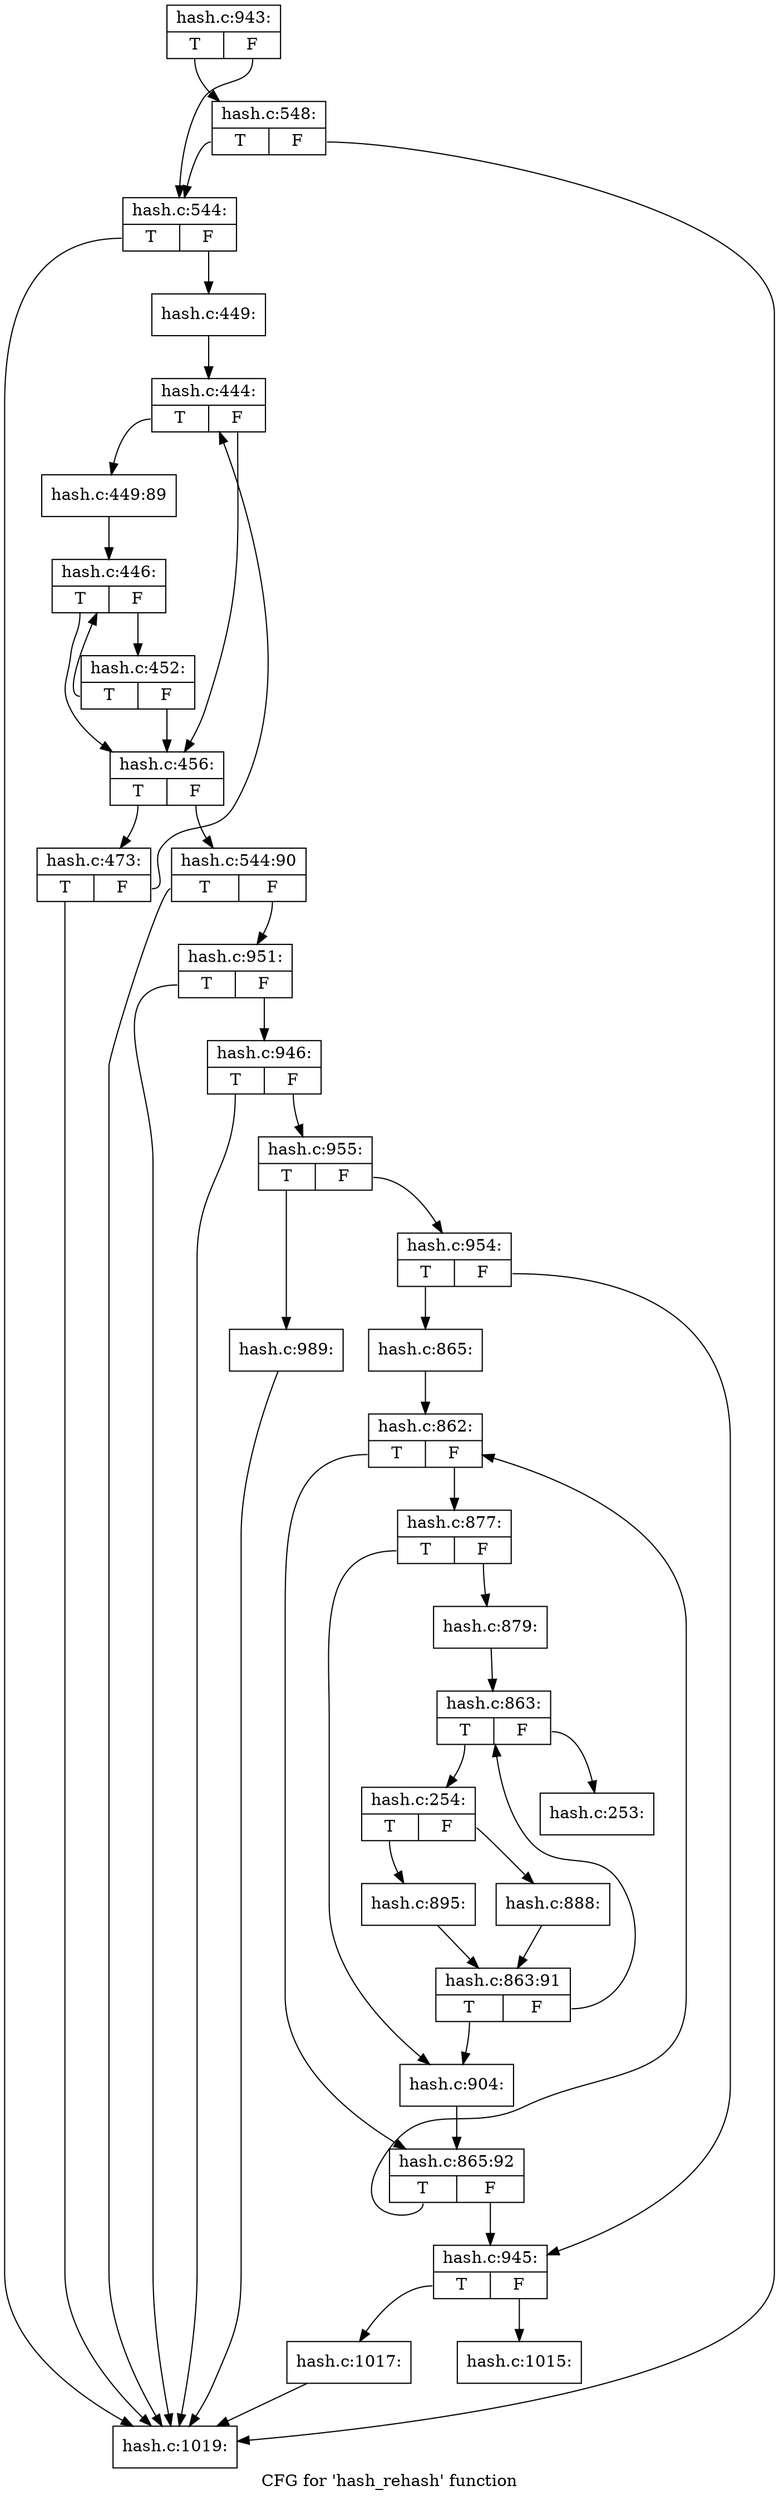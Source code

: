 digraph "CFG for 'hash_rehash' function" {
	label="CFG for 'hash_rehash' function";

	Node0xdf65fc0 [shape=record,label="{hash.c:943:|{<s0>T|<s1>F}}"];
	Node0xdf65fc0:s0 -> Node0xdf6f5e0;
	Node0xdf65fc0:s1 -> Node0xdf710f0;
	Node0xdf6f5e0 [shape=record,label="{hash.c:548:|{<s0>T|<s1>F}}"];
	Node0xdf6f5e0:s0 -> Node0xdf710f0;
	Node0xdf6f5e0:s1 -> Node0xdf812e0;
	Node0xdf710f0 [shape=record,label="{hash.c:544:|{<s0>T|<s1>F}}"];
	Node0xdf710f0:s0 -> Node0xdf812e0;
	Node0xdf710f0:s1 -> Node0xdf845c0;
	Node0xdf845c0 [shape=record,label="{hash.c:449:}"];
	Node0xdf845c0 -> Node0xdf6f9b0;
	Node0xdf6f9b0 [shape=record,label="{hash.c:444:|{<s0>T|<s1>F}}"];
	Node0xdf6f9b0:s0 -> Node0xe0a8e30;
	Node0xdf6f9b0:s1 -> Node0xdf1c9b0;
	Node0xe0a8e30 [shape=record,label="{hash.c:449:89}"];
	Node0xe0a8e30 -> Node0xe06b880;
	Node0xe06b880 [shape=record,label="{hash.c:446:|{<s0>T|<s1>F}}"];
	Node0xe06b880:s0 -> Node0xdf1c9b0;
	Node0xe06b880:s1 -> Node0xdf9eed0;
	Node0xdf9eed0 [shape=record,label="{hash.c:452:|{<s0>T|<s1>F}}"];
	Node0xdf9eed0:s0 -> Node0xe06b880;
	Node0xdf9eed0:s1 -> Node0xdf1c9b0;
	Node0xdf1c9b0 [shape=record,label="{hash.c:456:|{<s0>T|<s1>F}}"];
	Node0xdf1c9b0:s0 -> Node0xdfc8d30;
	Node0xdf1c9b0:s1 -> Node0xdf1f790;
	Node0xdfc8d30 [shape=record,label="{hash.c:473:|{<s0>T|<s1>F}}"];
	Node0xdfc8d30:s0 -> Node0xdf812e0;
	Node0xdfc8d30:s1 -> Node0xdf6f9b0;
	Node0xdf1f790 [shape=record,label="{hash.c:544:90|{<s0>T|<s1>F}}"];
	Node0xdf1f790:s0 -> Node0xdf812e0;
	Node0xdf1f790:s1 -> Node0xdf80d90;
	Node0xdf80d90 [shape=record,label="{hash.c:951:|{<s0>T|<s1>F}}"];
	Node0xdf80d90:s0 -> Node0xdf812e0;
	Node0xdf80d90:s1 -> Node0xdf81650;
	Node0xdf81650 [shape=record,label="{hash.c:946:|{<s0>T|<s1>F}}"];
	Node0xdf81650:s0 -> Node0xdf812e0;
	Node0xdf81650:s1 -> Node0xdf82320;
	Node0xdf82320 [shape=record,label="{hash.c:955:|{<s0>T|<s1>F}}"];
	Node0xdf82320:s0 -> Node0xdf84da0;
	Node0xdf82320:s1 -> Node0xdf84e10;
	Node0xdf84da0 [shape=record,label="{hash.c:989:}"];
	Node0xdf84da0 -> Node0xdf812e0;
	Node0xdf84e10 [shape=record,label="{hash.c:954:|{<s0>T|<s1>F}}"];
	Node0xdf84e10:s0 -> Node0xdf5a850;
	Node0xdf84e10:s1 -> Node0xdf25720;
	Node0xdf5a850 [shape=record,label="{hash.c:865:}"];
	Node0xdf5a850 -> Node0xdf0f5d0;
	Node0xdf0f5d0 [shape=record,label="{hash.c:862:|{<s0>T|<s1>F}}"];
	Node0xdf0f5d0:s0 -> Node0xdf6c670;
	Node0xdf0f5d0:s1 -> Node0xdf370d0;
	Node0xdf370d0 [shape=record,label="{hash.c:877:|{<s0>T|<s1>F}}"];
	Node0xdf370d0:s0 -> Node0xdf524c0;
	Node0xdf370d0:s1 -> Node0xdf25370;
	Node0xdf25370 [shape=record,label="{hash.c:879:}"];
	Node0xdf25370 -> Node0xdf0ae00;
	Node0xdf0ae00 [shape=record,label="{hash.c:863:|{<s0>T|<s1>F}}"];
	Node0xdf0ae00:s0 -> Node0xdfc40a0;
	Node0xdf0ae00:s1 -> Node0xdfb7e10;
	Node0xdfc40a0 [shape=record,label="{hash.c:254:|{<s0>T|<s1>F}}"];
	Node0xdfc40a0:s0 -> Node0xdf86040;
	Node0xdfc40a0:s1 -> Node0xdf96920;
	Node0xdf96920 [shape=record,label="{hash.c:888:}"];
	Node0xdf96920 -> Node0xdf38fd0;
	Node0xdf86040 [shape=record,label="{hash.c:895:}"];
	Node0xdf86040 -> Node0xdf38fd0;
	Node0xdf38fd0 [shape=record,label="{hash.c:863:91|{<s0>T|<s1>F}}"];
	Node0xdf38fd0:s0 -> Node0xdf524c0;
	Node0xdf38fd0:s1 -> Node0xdf0ae00;
	Node0xdf524c0 [shape=record,label="{hash.c:904:}"];
	Node0xdf524c0 -> Node0xdf6c670;
	Node0xdf6c670 [shape=record,label="{hash.c:865:92|{<s0>T|<s1>F}}"];
	Node0xdf6c670:s0 -> Node0xdf0f5d0;
	Node0xdf6c670:s1 -> Node0xdf25720;
	Node0xdfb7e10 [shape=record,label="{hash.c:253:}"];
	Node0xdf25720 [shape=record,label="{hash.c:945:|{<s0>T|<s1>F}}"];
	Node0xdf25720:s0 -> Node0xdf256d0;
	Node0xdf25720:s1 -> Node0xdf25680;
	Node0xdf25680 [shape=record,label="{hash.c:1015:}"];
	Node0xdf256d0 [shape=record,label="{hash.c:1017:}"];
	Node0xdf256d0 -> Node0xdf812e0;
	Node0xdf812e0 [shape=record,label="{hash.c:1019:}"];
}
